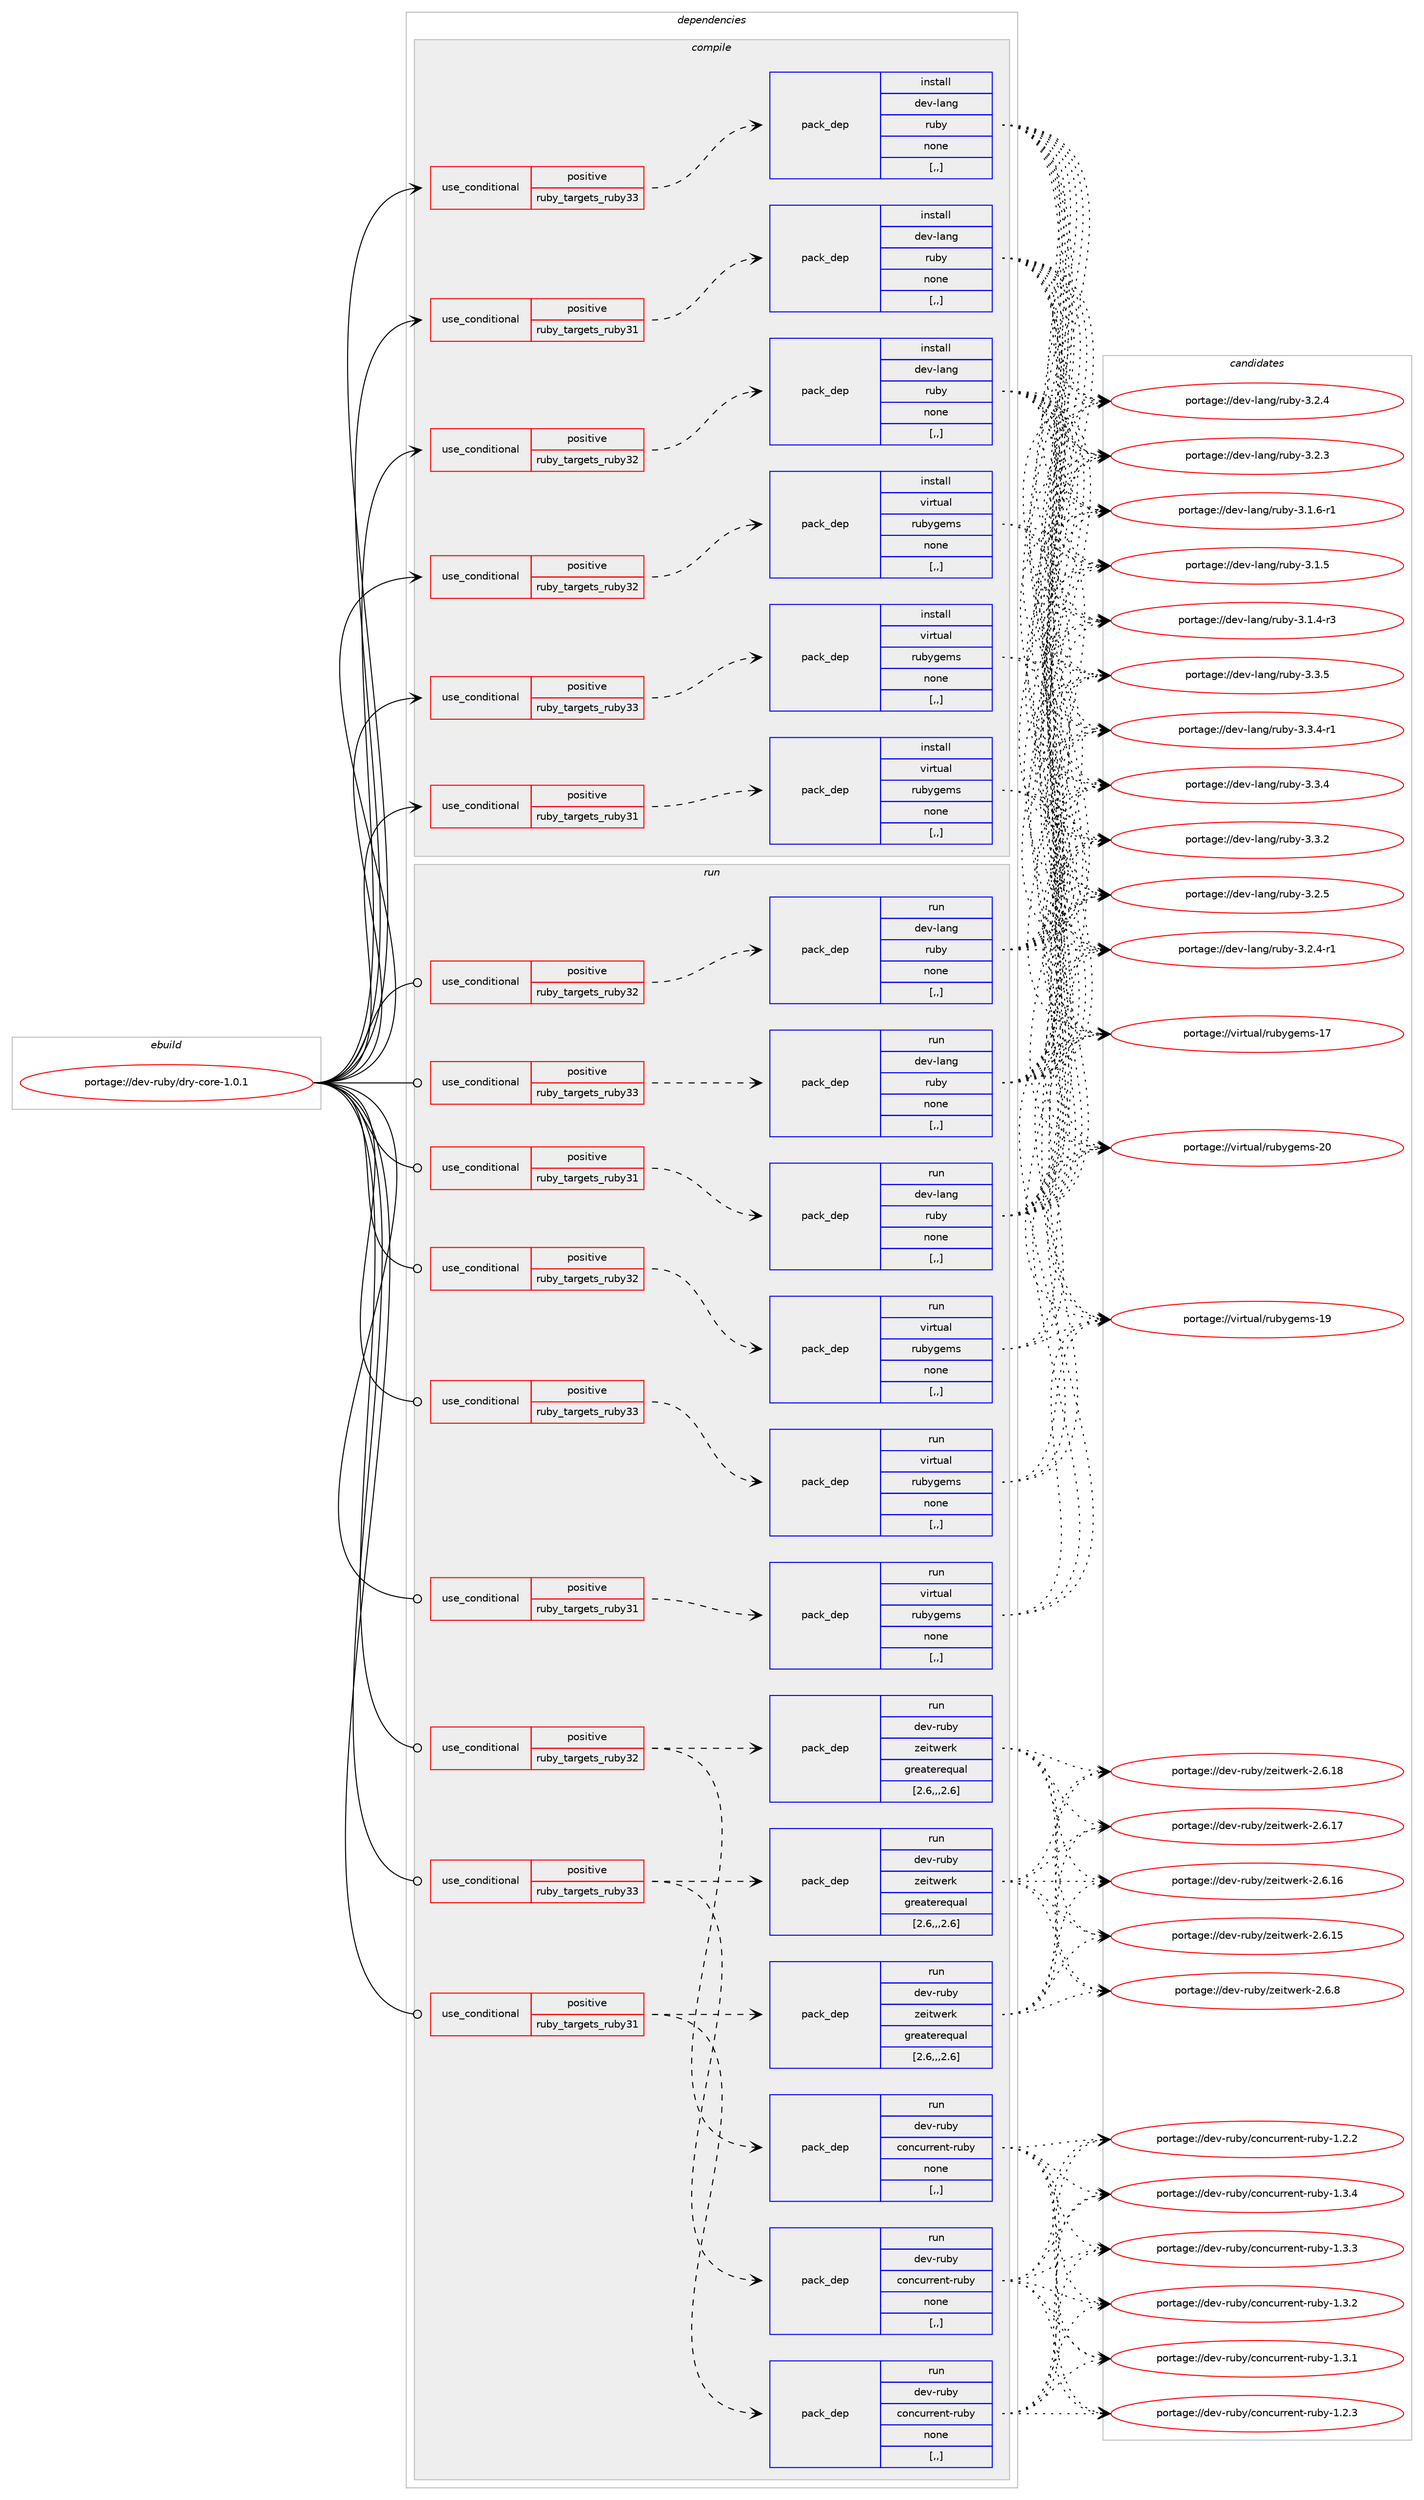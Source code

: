 digraph prolog {

# *************
# Graph options
# *************

newrank=true;
concentrate=true;
compound=true;
graph [rankdir=LR,fontname=Helvetica,fontsize=10,ranksep=1.5];#, ranksep=2.5, nodesep=0.2];
edge  [arrowhead=vee];
node  [fontname=Helvetica,fontsize=10];

# **********
# The ebuild
# **********

subgraph cluster_leftcol {
color=gray;
label=<<i>ebuild</i>>;
id [label="portage://dev-ruby/dry-core-1.0.1", color=red, width=4, href="../dev-ruby/dry-core-1.0.1.svg"];
}

# ****************
# The dependencies
# ****************

subgraph cluster_midcol {
color=gray;
label=<<i>dependencies</i>>;
subgraph cluster_compile {
fillcolor="#eeeeee";
style=filled;
label=<<i>compile</i>>;
subgraph cond177620 {
dependency677371 [label=<<TABLE BORDER="0" CELLBORDER="1" CELLSPACING="0" CELLPADDING="4"><TR><TD ROWSPAN="3" CELLPADDING="10">use_conditional</TD></TR><TR><TD>positive</TD></TR><TR><TD>ruby_targets_ruby31</TD></TR></TABLE>>, shape=none, color=red];
subgraph pack494860 {
dependency677372 [label=<<TABLE BORDER="0" CELLBORDER="1" CELLSPACING="0" CELLPADDING="4" WIDTH="220"><TR><TD ROWSPAN="6" CELLPADDING="30">pack_dep</TD></TR><TR><TD WIDTH="110">install</TD></TR><TR><TD>dev-lang</TD></TR><TR><TD>ruby</TD></TR><TR><TD>none</TD></TR><TR><TD>[,,]</TD></TR></TABLE>>, shape=none, color=blue];
}
dependency677371:e -> dependency677372:w [weight=20,style="dashed",arrowhead="vee"];
}
id:e -> dependency677371:w [weight=20,style="solid",arrowhead="vee"];
subgraph cond177621 {
dependency677373 [label=<<TABLE BORDER="0" CELLBORDER="1" CELLSPACING="0" CELLPADDING="4"><TR><TD ROWSPAN="3" CELLPADDING="10">use_conditional</TD></TR><TR><TD>positive</TD></TR><TR><TD>ruby_targets_ruby31</TD></TR></TABLE>>, shape=none, color=red];
subgraph pack494861 {
dependency677374 [label=<<TABLE BORDER="0" CELLBORDER="1" CELLSPACING="0" CELLPADDING="4" WIDTH="220"><TR><TD ROWSPAN="6" CELLPADDING="30">pack_dep</TD></TR><TR><TD WIDTH="110">install</TD></TR><TR><TD>virtual</TD></TR><TR><TD>rubygems</TD></TR><TR><TD>none</TD></TR><TR><TD>[,,]</TD></TR></TABLE>>, shape=none, color=blue];
}
dependency677373:e -> dependency677374:w [weight=20,style="dashed",arrowhead="vee"];
}
id:e -> dependency677373:w [weight=20,style="solid",arrowhead="vee"];
subgraph cond177622 {
dependency677375 [label=<<TABLE BORDER="0" CELLBORDER="1" CELLSPACING="0" CELLPADDING="4"><TR><TD ROWSPAN="3" CELLPADDING="10">use_conditional</TD></TR><TR><TD>positive</TD></TR><TR><TD>ruby_targets_ruby32</TD></TR></TABLE>>, shape=none, color=red];
subgraph pack494862 {
dependency677376 [label=<<TABLE BORDER="0" CELLBORDER="1" CELLSPACING="0" CELLPADDING="4" WIDTH="220"><TR><TD ROWSPAN="6" CELLPADDING="30">pack_dep</TD></TR><TR><TD WIDTH="110">install</TD></TR><TR><TD>dev-lang</TD></TR><TR><TD>ruby</TD></TR><TR><TD>none</TD></TR><TR><TD>[,,]</TD></TR></TABLE>>, shape=none, color=blue];
}
dependency677375:e -> dependency677376:w [weight=20,style="dashed",arrowhead="vee"];
}
id:e -> dependency677375:w [weight=20,style="solid",arrowhead="vee"];
subgraph cond177623 {
dependency677377 [label=<<TABLE BORDER="0" CELLBORDER="1" CELLSPACING="0" CELLPADDING="4"><TR><TD ROWSPAN="3" CELLPADDING="10">use_conditional</TD></TR><TR><TD>positive</TD></TR><TR><TD>ruby_targets_ruby32</TD></TR></TABLE>>, shape=none, color=red];
subgraph pack494863 {
dependency677378 [label=<<TABLE BORDER="0" CELLBORDER="1" CELLSPACING="0" CELLPADDING="4" WIDTH="220"><TR><TD ROWSPAN="6" CELLPADDING="30">pack_dep</TD></TR><TR><TD WIDTH="110">install</TD></TR><TR><TD>virtual</TD></TR><TR><TD>rubygems</TD></TR><TR><TD>none</TD></TR><TR><TD>[,,]</TD></TR></TABLE>>, shape=none, color=blue];
}
dependency677377:e -> dependency677378:w [weight=20,style="dashed",arrowhead="vee"];
}
id:e -> dependency677377:w [weight=20,style="solid",arrowhead="vee"];
subgraph cond177624 {
dependency677379 [label=<<TABLE BORDER="0" CELLBORDER="1" CELLSPACING="0" CELLPADDING="4"><TR><TD ROWSPAN="3" CELLPADDING="10">use_conditional</TD></TR><TR><TD>positive</TD></TR><TR><TD>ruby_targets_ruby33</TD></TR></TABLE>>, shape=none, color=red];
subgraph pack494864 {
dependency677380 [label=<<TABLE BORDER="0" CELLBORDER="1" CELLSPACING="0" CELLPADDING="4" WIDTH="220"><TR><TD ROWSPAN="6" CELLPADDING="30">pack_dep</TD></TR><TR><TD WIDTH="110">install</TD></TR><TR><TD>dev-lang</TD></TR><TR><TD>ruby</TD></TR><TR><TD>none</TD></TR><TR><TD>[,,]</TD></TR></TABLE>>, shape=none, color=blue];
}
dependency677379:e -> dependency677380:w [weight=20,style="dashed",arrowhead="vee"];
}
id:e -> dependency677379:w [weight=20,style="solid",arrowhead="vee"];
subgraph cond177625 {
dependency677381 [label=<<TABLE BORDER="0" CELLBORDER="1" CELLSPACING="0" CELLPADDING="4"><TR><TD ROWSPAN="3" CELLPADDING="10">use_conditional</TD></TR><TR><TD>positive</TD></TR><TR><TD>ruby_targets_ruby33</TD></TR></TABLE>>, shape=none, color=red];
subgraph pack494865 {
dependency677382 [label=<<TABLE BORDER="0" CELLBORDER="1" CELLSPACING="0" CELLPADDING="4" WIDTH="220"><TR><TD ROWSPAN="6" CELLPADDING="30">pack_dep</TD></TR><TR><TD WIDTH="110">install</TD></TR><TR><TD>virtual</TD></TR><TR><TD>rubygems</TD></TR><TR><TD>none</TD></TR><TR><TD>[,,]</TD></TR></TABLE>>, shape=none, color=blue];
}
dependency677381:e -> dependency677382:w [weight=20,style="dashed",arrowhead="vee"];
}
id:e -> dependency677381:w [weight=20,style="solid",arrowhead="vee"];
}
subgraph cluster_compileandrun {
fillcolor="#eeeeee";
style=filled;
label=<<i>compile and run</i>>;
}
subgraph cluster_run {
fillcolor="#eeeeee";
style=filled;
label=<<i>run</i>>;
subgraph cond177626 {
dependency677383 [label=<<TABLE BORDER="0" CELLBORDER="1" CELLSPACING="0" CELLPADDING="4"><TR><TD ROWSPAN="3" CELLPADDING="10">use_conditional</TD></TR><TR><TD>positive</TD></TR><TR><TD>ruby_targets_ruby31</TD></TR></TABLE>>, shape=none, color=red];
subgraph pack494866 {
dependency677384 [label=<<TABLE BORDER="0" CELLBORDER="1" CELLSPACING="0" CELLPADDING="4" WIDTH="220"><TR><TD ROWSPAN="6" CELLPADDING="30">pack_dep</TD></TR><TR><TD WIDTH="110">run</TD></TR><TR><TD>dev-lang</TD></TR><TR><TD>ruby</TD></TR><TR><TD>none</TD></TR><TR><TD>[,,]</TD></TR></TABLE>>, shape=none, color=blue];
}
dependency677383:e -> dependency677384:w [weight=20,style="dashed",arrowhead="vee"];
}
id:e -> dependency677383:w [weight=20,style="solid",arrowhead="odot"];
subgraph cond177627 {
dependency677385 [label=<<TABLE BORDER="0" CELLBORDER="1" CELLSPACING="0" CELLPADDING="4"><TR><TD ROWSPAN="3" CELLPADDING="10">use_conditional</TD></TR><TR><TD>positive</TD></TR><TR><TD>ruby_targets_ruby31</TD></TR></TABLE>>, shape=none, color=red];
subgraph pack494867 {
dependency677386 [label=<<TABLE BORDER="0" CELLBORDER="1" CELLSPACING="0" CELLPADDING="4" WIDTH="220"><TR><TD ROWSPAN="6" CELLPADDING="30">pack_dep</TD></TR><TR><TD WIDTH="110">run</TD></TR><TR><TD>dev-ruby</TD></TR><TR><TD>concurrent-ruby</TD></TR><TR><TD>none</TD></TR><TR><TD>[,,]</TD></TR></TABLE>>, shape=none, color=blue];
}
dependency677385:e -> dependency677386:w [weight=20,style="dashed",arrowhead="vee"];
subgraph pack494868 {
dependency677387 [label=<<TABLE BORDER="0" CELLBORDER="1" CELLSPACING="0" CELLPADDING="4" WIDTH="220"><TR><TD ROWSPAN="6" CELLPADDING="30">pack_dep</TD></TR><TR><TD WIDTH="110">run</TD></TR><TR><TD>dev-ruby</TD></TR><TR><TD>zeitwerk</TD></TR><TR><TD>greaterequal</TD></TR><TR><TD>[2.6,,,2.6]</TD></TR></TABLE>>, shape=none, color=blue];
}
dependency677385:e -> dependency677387:w [weight=20,style="dashed",arrowhead="vee"];
}
id:e -> dependency677385:w [weight=20,style="solid",arrowhead="odot"];
subgraph cond177628 {
dependency677388 [label=<<TABLE BORDER="0" CELLBORDER="1" CELLSPACING="0" CELLPADDING="4"><TR><TD ROWSPAN="3" CELLPADDING="10">use_conditional</TD></TR><TR><TD>positive</TD></TR><TR><TD>ruby_targets_ruby31</TD></TR></TABLE>>, shape=none, color=red];
subgraph pack494869 {
dependency677389 [label=<<TABLE BORDER="0" CELLBORDER="1" CELLSPACING="0" CELLPADDING="4" WIDTH="220"><TR><TD ROWSPAN="6" CELLPADDING="30">pack_dep</TD></TR><TR><TD WIDTH="110">run</TD></TR><TR><TD>virtual</TD></TR><TR><TD>rubygems</TD></TR><TR><TD>none</TD></TR><TR><TD>[,,]</TD></TR></TABLE>>, shape=none, color=blue];
}
dependency677388:e -> dependency677389:w [weight=20,style="dashed",arrowhead="vee"];
}
id:e -> dependency677388:w [weight=20,style="solid",arrowhead="odot"];
subgraph cond177629 {
dependency677390 [label=<<TABLE BORDER="0" CELLBORDER="1" CELLSPACING="0" CELLPADDING="4"><TR><TD ROWSPAN="3" CELLPADDING="10">use_conditional</TD></TR><TR><TD>positive</TD></TR><TR><TD>ruby_targets_ruby32</TD></TR></TABLE>>, shape=none, color=red];
subgraph pack494870 {
dependency677391 [label=<<TABLE BORDER="0" CELLBORDER="1" CELLSPACING="0" CELLPADDING="4" WIDTH="220"><TR><TD ROWSPAN="6" CELLPADDING="30">pack_dep</TD></TR><TR><TD WIDTH="110">run</TD></TR><TR><TD>dev-lang</TD></TR><TR><TD>ruby</TD></TR><TR><TD>none</TD></TR><TR><TD>[,,]</TD></TR></TABLE>>, shape=none, color=blue];
}
dependency677390:e -> dependency677391:w [weight=20,style="dashed",arrowhead="vee"];
}
id:e -> dependency677390:w [weight=20,style="solid",arrowhead="odot"];
subgraph cond177630 {
dependency677392 [label=<<TABLE BORDER="0" CELLBORDER="1" CELLSPACING="0" CELLPADDING="4"><TR><TD ROWSPAN="3" CELLPADDING="10">use_conditional</TD></TR><TR><TD>positive</TD></TR><TR><TD>ruby_targets_ruby32</TD></TR></TABLE>>, shape=none, color=red];
subgraph pack494871 {
dependency677393 [label=<<TABLE BORDER="0" CELLBORDER="1" CELLSPACING="0" CELLPADDING="4" WIDTH="220"><TR><TD ROWSPAN="6" CELLPADDING="30">pack_dep</TD></TR><TR><TD WIDTH="110">run</TD></TR><TR><TD>dev-ruby</TD></TR><TR><TD>concurrent-ruby</TD></TR><TR><TD>none</TD></TR><TR><TD>[,,]</TD></TR></TABLE>>, shape=none, color=blue];
}
dependency677392:e -> dependency677393:w [weight=20,style="dashed",arrowhead="vee"];
subgraph pack494872 {
dependency677394 [label=<<TABLE BORDER="0" CELLBORDER="1" CELLSPACING="0" CELLPADDING="4" WIDTH="220"><TR><TD ROWSPAN="6" CELLPADDING="30">pack_dep</TD></TR><TR><TD WIDTH="110">run</TD></TR><TR><TD>dev-ruby</TD></TR><TR><TD>zeitwerk</TD></TR><TR><TD>greaterequal</TD></TR><TR><TD>[2.6,,,2.6]</TD></TR></TABLE>>, shape=none, color=blue];
}
dependency677392:e -> dependency677394:w [weight=20,style="dashed",arrowhead="vee"];
}
id:e -> dependency677392:w [weight=20,style="solid",arrowhead="odot"];
subgraph cond177631 {
dependency677395 [label=<<TABLE BORDER="0" CELLBORDER="1" CELLSPACING="0" CELLPADDING="4"><TR><TD ROWSPAN="3" CELLPADDING="10">use_conditional</TD></TR><TR><TD>positive</TD></TR><TR><TD>ruby_targets_ruby32</TD></TR></TABLE>>, shape=none, color=red];
subgraph pack494873 {
dependency677396 [label=<<TABLE BORDER="0" CELLBORDER="1" CELLSPACING="0" CELLPADDING="4" WIDTH="220"><TR><TD ROWSPAN="6" CELLPADDING="30">pack_dep</TD></TR><TR><TD WIDTH="110">run</TD></TR><TR><TD>virtual</TD></TR><TR><TD>rubygems</TD></TR><TR><TD>none</TD></TR><TR><TD>[,,]</TD></TR></TABLE>>, shape=none, color=blue];
}
dependency677395:e -> dependency677396:w [weight=20,style="dashed",arrowhead="vee"];
}
id:e -> dependency677395:w [weight=20,style="solid",arrowhead="odot"];
subgraph cond177632 {
dependency677397 [label=<<TABLE BORDER="0" CELLBORDER="1" CELLSPACING="0" CELLPADDING="4"><TR><TD ROWSPAN="3" CELLPADDING="10">use_conditional</TD></TR><TR><TD>positive</TD></TR><TR><TD>ruby_targets_ruby33</TD></TR></TABLE>>, shape=none, color=red];
subgraph pack494874 {
dependency677398 [label=<<TABLE BORDER="0" CELLBORDER="1" CELLSPACING="0" CELLPADDING="4" WIDTH="220"><TR><TD ROWSPAN="6" CELLPADDING="30">pack_dep</TD></TR><TR><TD WIDTH="110">run</TD></TR><TR><TD>dev-lang</TD></TR><TR><TD>ruby</TD></TR><TR><TD>none</TD></TR><TR><TD>[,,]</TD></TR></TABLE>>, shape=none, color=blue];
}
dependency677397:e -> dependency677398:w [weight=20,style="dashed",arrowhead="vee"];
}
id:e -> dependency677397:w [weight=20,style="solid",arrowhead="odot"];
subgraph cond177633 {
dependency677399 [label=<<TABLE BORDER="0" CELLBORDER="1" CELLSPACING="0" CELLPADDING="4"><TR><TD ROWSPAN="3" CELLPADDING="10">use_conditional</TD></TR><TR><TD>positive</TD></TR><TR><TD>ruby_targets_ruby33</TD></TR></TABLE>>, shape=none, color=red];
subgraph pack494875 {
dependency677400 [label=<<TABLE BORDER="0" CELLBORDER="1" CELLSPACING="0" CELLPADDING="4" WIDTH="220"><TR><TD ROWSPAN="6" CELLPADDING="30">pack_dep</TD></TR><TR><TD WIDTH="110">run</TD></TR><TR><TD>dev-ruby</TD></TR><TR><TD>concurrent-ruby</TD></TR><TR><TD>none</TD></TR><TR><TD>[,,]</TD></TR></TABLE>>, shape=none, color=blue];
}
dependency677399:e -> dependency677400:w [weight=20,style="dashed",arrowhead="vee"];
subgraph pack494876 {
dependency677401 [label=<<TABLE BORDER="0" CELLBORDER="1" CELLSPACING="0" CELLPADDING="4" WIDTH="220"><TR><TD ROWSPAN="6" CELLPADDING="30">pack_dep</TD></TR><TR><TD WIDTH="110">run</TD></TR><TR><TD>dev-ruby</TD></TR><TR><TD>zeitwerk</TD></TR><TR><TD>greaterequal</TD></TR><TR><TD>[2.6,,,2.6]</TD></TR></TABLE>>, shape=none, color=blue];
}
dependency677399:e -> dependency677401:w [weight=20,style="dashed",arrowhead="vee"];
}
id:e -> dependency677399:w [weight=20,style="solid",arrowhead="odot"];
subgraph cond177634 {
dependency677402 [label=<<TABLE BORDER="0" CELLBORDER="1" CELLSPACING="0" CELLPADDING="4"><TR><TD ROWSPAN="3" CELLPADDING="10">use_conditional</TD></TR><TR><TD>positive</TD></TR><TR><TD>ruby_targets_ruby33</TD></TR></TABLE>>, shape=none, color=red];
subgraph pack494877 {
dependency677403 [label=<<TABLE BORDER="0" CELLBORDER="1" CELLSPACING="0" CELLPADDING="4" WIDTH="220"><TR><TD ROWSPAN="6" CELLPADDING="30">pack_dep</TD></TR><TR><TD WIDTH="110">run</TD></TR><TR><TD>virtual</TD></TR><TR><TD>rubygems</TD></TR><TR><TD>none</TD></TR><TR><TD>[,,]</TD></TR></TABLE>>, shape=none, color=blue];
}
dependency677402:e -> dependency677403:w [weight=20,style="dashed",arrowhead="vee"];
}
id:e -> dependency677402:w [weight=20,style="solid",arrowhead="odot"];
}
}

# **************
# The candidates
# **************

subgraph cluster_choices {
rank=same;
color=gray;
label=<<i>candidates</i>>;

subgraph choice494860 {
color=black;
nodesep=1;
choice10010111845108971101034711411798121455146514653 [label="portage://dev-lang/ruby-3.3.5", color=red, width=4,href="../dev-lang/ruby-3.3.5.svg"];
choice100101118451089711010347114117981214551465146524511449 [label="portage://dev-lang/ruby-3.3.4-r1", color=red, width=4,href="../dev-lang/ruby-3.3.4-r1.svg"];
choice10010111845108971101034711411798121455146514652 [label="portage://dev-lang/ruby-3.3.4", color=red, width=4,href="../dev-lang/ruby-3.3.4.svg"];
choice10010111845108971101034711411798121455146514650 [label="portage://dev-lang/ruby-3.3.2", color=red, width=4,href="../dev-lang/ruby-3.3.2.svg"];
choice10010111845108971101034711411798121455146504653 [label="portage://dev-lang/ruby-3.2.5", color=red, width=4,href="../dev-lang/ruby-3.2.5.svg"];
choice100101118451089711010347114117981214551465046524511449 [label="portage://dev-lang/ruby-3.2.4-r1", color=red, width=4,href="../dev-lang/ruby-3.2.4-r1.svg"];
choice10010111845108971101034711411798121455146504652 [label="portage://dev-lang/ruby-3.2.4", color=red, width=4,href="../dev-lang/ruby-3.2.4.svg"];
choice10010111845108971101034711411798121455146504651 [label="portage://dev-lang/ruby-3.2.3", color=red, width=4,href="../dev-lang/ruby-3.2.3.svg"];
choice100101118451089711010347114117981214551464946544511449 [label="portage://dev-lang/ruby-3.1.6-r1", color=red, width=4,href="../dev-lang/ruby-3.1.6-r1.svg"];
choice10010111845108971101034711411798121455146494653 [label="portage://dev-lang/ruby-3.1.5", color=red, width=4,href="../dev-lang/ruby-3.1.5.svg"];
choice100101118451089711010347114117981214551464946524511451 [label="portage://dev-lang/ruby-3.1.4-r3", color=red, width=4,href="../dev-lang/ruby-3.1.4-r3.svg"];
dependency677372:e -> choice10010111845108971101034711411798121455146514653:w [style=dotted,weight="100"];
dependency677372:e -> choice100101118451089711010347114117981214551465146524511449:w [style=dotted,weight="100"];
dependency677372:e -> choice10010111845108971101034711411798121455146514652:w [style=dotted,weight="100"];
dependency677372:e -> choice10010111845108971101034711411798121455146514650:w [style=dotted,weight="100"];
dependency677372:e -> choice10010111845108971101034711411798121455146504653:w [style=dotted,weight="100"];
dependency677372:e -> choice100101118451089711010347114117981214551465046524511449:w [style=dotted,weight="100"];
dependency677372:e -> choice10010111845108971101034711411798121455146504652:w [style=dotted,weight="100"];
dependency677372:e -> choice10010111845108971101034711411798121455146504651:w [style=dotted,weight="100"];
dependency677372:e -> choice100101118451089711010347114117981214551464946544511449:w [style=dotted,weight="100"];
dependency677372:e -> choice10010111845108971101034711411798121455146494653:w [style=dotted,weight="100"];
dependency677372:e -> choice100101118451089711010347114117981214551464946524511451:w [style=dotted,weight="100"];
}
subgraph choice494861 {
color=black;
nodesep=1;
choice118105114116117971084711411798121103101109115455048 [label="portage://virtual/rubygems-20", color=red, width=4,href="../virtual/rubygems-20.svg"];
choice118105114116117971084711411798121103101109115454957 [label="portage://virtual/rubygems-19", color=red, width=4,href="../virtual/rubygems-19.svg"];
choice118105114116117971084711411798121103101109115454955 [label="portage://virtual/rubygems-17", color=red, width=4,href="../virtual/rubygems-17.svg"];
dependency677374:e -> choice118105114116117971084711411798121103101109115455048:w [style=dotted,weight="100"];
dependency677374:e -> choice118105114116117971084711411798121103101109115454957:w [style=dotted,weight="100"];
dependency677374:e -> choice118105114116117971084711411798121103101109115454955:w [style=dotted,weight="100"];
}
subgraph choice494862 {
color=black;
nodesep=1;
choice10010111845108971101034711411798121455146514653 [label="portage://dev-lang/ruby-3.3.5", color=red, width=4,href="../dev-lang/ruby-3.3.5.svg"];
choice100101118451089711010347114117981214551465146524511449 [label="portage://dev-lang/ruby-3.3.4-r1", color=red, width=4,href="../dev-lang/ruby-3.3.4-r1.svg"];
choice10010111845108971101034711411798121455146514652 [label="portage://dev-lang/ruby-3.3.4", color=red, width=4,href="../dev-lang/ruby-3.3.4.svg"];
choice10010111845108971101034711411798121455146514650 [label="portage://dev-lang/ruby-3.3.2", color=red, width=4,href="../dev-lang/ruby-3.3.2.svg"];
choice10010111845108971101034711411798121455146504653 [label="portage://dev-lang/ruby-3.2.5", color=red, width=4,href="../dev-lang/ruby-3.2.5.svg"];
choice100101118451089711010347114117981214551465046524511449 [label="portage://dev-lang/ruby-3.2.4-r1", color=red, width=4,href="../dev-lang/ruby-3.2.4-r1.svg"];
choice10010111845108971101034711411798121455146504652 [label="portage://dev-lang/ruby-3.2.4", color=red, width=4,href="../dev-lang/ruby-3.2.4.svg"];
choice10010111845108971101034711411798121455146504651 [label="portage://dev-lang/ruby-3.2.3", color=red, width=4,href="../dev-lang/ruby-3.2.3.svg"];
choice100101118451089711010347114117981214551464946544511449 [label="portage://dev-lang/ruby-3.1.6-r1", color=red, width=4,href="../dev-lang/ruby-3.1.6-r1.svg"];
choice10010111845108971101034711411798121455146494653 [label="portage://dev-lang/ruby-3.1.5", color=red, width=4,href="../dev-lang/ruby-3.1.5.svg"];
choice100101118451089711010347114117981214551464946524511451 [label="portage://dev-lang/ruby-3.1.4-r3", color=red, width=4,href="../dev-lang/ruby-3.1.4-r3.svg"];
dependency677376:e -> choice10010111845108971101034711411798121455146514653:w [style=dotted,weight="100"];
dependency677376:e -> choice100101118451089711010347114117981214551465146524511449:w [style=dotted,weight="100"];
dependency677376:e -> choice10010111845108971101034711411798121455146514652:w [style=dotted,weight="100"];
dependency677376:e -> choice10010111845108971101034711411798121455146514650:w [style=dotted,weight="100"];
dependency677376:e -> choice10010111845108971101034711411798121455146504653:w [style=dotted,weight="100"];
dependency677376:e -> choice100101118451089711010347114117981214551465046524511449:w [style=dotted,weight="100"];
dependency677376:e -> choice10010111845108971101034711411798121455146504652:w [style=dotted,weight="100"];
dependency677376:e -> choice10010111845108971101034711411798121455146504651:w [style=dotted,weight="100"];
dependency677376:e -> choice100101118451089711010347114117981214551464946544511449:w [style=dotted,weight="100"];
dependency677376:e -> choice10010111845108971101034711411798121455146494653:w [style=dotted,weight="100"];
dependency677376:e -> choice100101118451089711010347114117981214551464946524511451:w [style=dotted,weight="100"];
}
subgraph choice494863 {
color=black;
nodesep=1;
choice118105114116117971084711411798121103101109115455048 [label="portage://virtual/rubygems-20", color=red, width=4,href="../virtual/rubygems-20.svg"];
choice118105114116117971084711411798121103101109115454957 [label="portage://virtual/rubygems-19", color=red, width=4,href="../virtual/rubygems-19.svg"];
choice118105114116117971084711411798121103101109115454955 [label="portage://virtual/rubygems-17", color=red, width=4,href="../virtual/rubygems-17.svg"];
dependency677378:e -> choice118105114116117971084711411798121103101109115455048:w [style=dotted,weight="100"];
dependency677378:e -> choice118105114116117971084711411798121103101109115454957:w [style=dotted,weight="100"];
dependency677378:e -> choice118105114116117971084711411798121103101109115454955:w [style=dotted,weight="100"];
}
subgraph choice494864 {
color=black;
nodesep=1;
choice10010111845108971101034711411798121455146514653 [label="portage://dev-lang/ruby-3.3.5", color=red, width=4,href="../dev-lang/ruby-3.3.5.svg"];
choice100101118451089711010347114117981214551465146524511449 [label="portage://dev-lang/ruby-3.3.4-r1", color=red, width=4,href="../dev-lang/ruby-3.3.4-r1.svg"];
choice10010111845108971101034711411798121455146514652 [label="portage://dev-lang/ruby-3.3.4", color=red, width=4,href="../dev-lang/ruby-3.3.4.svg"];
choice10010111845108971101034711411798121455146514650 [label="portage://dev-lang/ruby-3.3.2", color=red, width=4,href="../dev-lang/ruby-3.3.2.svg"];
choice10010111845108971101034711411798121455146504653 [label="portage://dev-lang/ruby-3.2.5", color=red, width=4,href="../dev-lang/ruby-3.2.5.svg"];
choice100101118451089711010347114117981214551465046524511449 [label="portage://dev-lang/ruby-3.2.4-r1", color=red, width=4,href="../dev-lang/ruby-3.2.4-r1.svg"];
choice10010111845108971101034711411798121455146504652 [label="portage://dev-lang/ruby-3.2.4", color=red, width=4,href="../dev-lang/ruby-3.2.4.svg"];
choice10010111845108971101034711411798121455146504651 [label="portage://dev-lang/ruby-3.2.3", color=red, width=4,href="../dev-lang/ruby-3.2.3.svg"];
choice100101118451089711010347114117981214551464946544511449 [label="portage://dev-lang/ruby-3.1.6-r1", color=red, width=4,href="../dev-lang/ruby-3.1.6-r1.svg"];
choice10010111845108971101034711411798121455146494653 [label="portage://dev-lang/ruby-3.1.5", color=red, width=4,href="../dev-lang/ruby-3.1.5.svg"];
choice100101118451089711010347114117981214551464946524511451 [label="portage://dev-lang/ruby-3.1.4-r3", color=red, width=4,href="../dev-lang/ruby-3.1.4-r3.svg"];
dependency677380:e -> choice10010111845108971101034711411798121455146514653:w [style=dotted,weight="100"];
dependency677380:e -> choice100101118451089711010347114117981214551465146524511449:w [style=dotted,weight="100"];
dependency677380:e -> choice10010111845108971101034711411798121455146514652:w [style=dotted,weight="100"];
dependency677380:e -> choice10010111845108971101034711411798121455146514650:w [style=dotted,weight="100"];
dependency677380:e -> choice10010111845108971101034711411798121455146504653:w [style=dotted,weight="100"];
dependency677380:e -> choice100101118451089711010347114117981214551465046524511449:w [style=dotted,weight="100"];
dependency677380:e -> choice10010111845108971101034711411798121455146504652:w [style=dotted,weight="100"];
dependency677380:e -> choice10010111845108971101034711411798121455146504651:w [style=dotted,weight="100"];
dependency677380:e -> choice100101118451089711010347114117981214551464946544511449:w [style=dotted,weight="100"];
dependency677380:e -> choice10010111845108971101034711411798121455146494653:w [style=dotted,weight="100"];
dependency677380:e -> choice100101118451089711010347114117981214551464946524511451:w [style=dotted,weight="100"];
}
subgraph choice494865 {
color=black;
nodesep=1;
choice118105114116117971084711411798121103101109115455048 [label="portage://virtual/rubygems-20", color=red, width=4,href="../virtual/rubygems-20.svg"];
choice118105114116117971084711411798121103101109115454957 [label="portage://virtual/rubygems-19", color=red, width=4,href="../virtual/rubygems-19.svg"];
choice118105114116117971084711411798121103101109115454955 [label="portage://virtual/rubygems-17", color=red, width=4,href="../virtual/rubygems-17.svg"];
dependency677382:e -> choice118105114116117971084711411798121103101109115455048:w [style=dotted,weight="100"];
dependency677382:e -> choice118105114116117971084711411798121103101109115454957:w [style=dotted,weight="100"];
dependency677382:e -> choice118105114116117971084711411798121103101109115454955:w [style=dotted,weight="100"];
}
subgraph choice494866 {
color=black;
nodesep=1;
choice10010111845108971101034711411798121455146514653 [label="portage://dev-lang/ruby-3.3.5", color=red, width=4,href="../dev-lang/ruby-3.3.5.svg"];
choice100101118451089711010347114117981214551465146524511449 [label="portage://dev-lang/ruby-3.3.4-r1", color=red, width=4,href="../dev-lang/ruby-3.3.4-r1.svg"];
choice10010111845108971101034711411798121455146514652 [label="portage://dev-lang/ruby-3.3.4", color=red, width=4,href="../dev-lang/ruby-3.3.4.svg"];
choice10010111845108971101034711411798121455146514650 [label="portage://dev-lang/ruby-3.3.2", color=red, width=4,href="../dev-lang/ruby-3.3.2.svg"];
choice10010111845108971101034711411798121455146504653 [label="portage://dev-lang/ruby-3.2.5", color=red, width=4,href="../dev-lang/ruby-3.2.5.svg"];
choice100101118451089711010347114117981214551465046524511449 [label="portage://dev-lang/ruby-3.2.4-r1", color=red, width=4,href="../dev-lang/ruby-3.2.4-r1.svg"];
choice10010111845108971101034711411798121455146504652 [label="portage://dev-lang/ruby-3.2.4", color=red, width=4,href="../dev-lang/ruby-3.2.4.svg"];
choice10010111845108971101034711411798121455146504651 [label="portage://dev-lang/ruby-3.2.3", color=red, width=4,href="../dev-lang/ruby-3.2.3.svg"];
choice100101118451089711010347114117981214551464946544511449 [label="portage://dev-lang/ruby-3.1.6-r1", color=red, width=4,href="../dev-lang/ruby-3.1.6-r1.svg"];
choice10010111845108971101034711411798121455146494653 [label="portage://dev-lang/ruby-3.1.5", color=red, width=4,href="../dev-lang/ruby-3.1.5.svg"];
choice100101118451089711010347114117981214551464946524511451 [label="portage://dev-lang/ruby-3.1.4-r3", color=red, width=4,href="../dev-lang/ruby-3.1.4-r3.svg"];
dependency677384:e -> choice10010111845108971101034711411798121455146514653:w [style=dotted,weight="100"];
dependency677384:e -> choice100101118451089711010347114117981214551465146524511449:w [style=dotted,weight="100"];
dependency677384:e -> choice10010111845108971101034711411798121455146514652:w [style=dotted,weight="100"];
dependency677384:e -> choice10010111845108971101034711411798121455146514650:w [style=dotted,weight="100"];
dependency677384:e -> choice10010111845108971101034711411798121455146504653:w [style=dotted,weight="100"];
dependency677384:e -> choice100101118451089711010347114117981214551465046524511449:w [style=dotted,weight="100"];
dependency677384:e -> choice10010111845108971101034711411798121455146504652:w [style=dotted,weight="100"];
dependency677384:e -> choice10010111845108971101034711411798121455146504651:w [style=dotted,weight="100"];
dependency677384:e -> choice100101118451089711010347114117981214551464946544511449:w [style=dotted,weight="100"];
dependency677384:e -> choice10010111845108971101034711411798121455146494653:w [style=dotted,weight="100"];
dependency677384:e -> choice100101118451089711010347114117981214551464946524511451:w [style=dotted,weight="100"];
}
subgraph choice494867 {
color=black;
nodesep=1;
choice10010111845114117981214799111110991171141141011101164511411798121454946514652 [label="portage://dev-ruby/concurrent-ruby-1.3.4", color=red, width=4,href="../dev-ruby/concurrent-ruby-1.3.4.svg"];
choice10010111845114117981214799111110991171141141011101164511411798121454946514651 [label="portage://dev-ruby/concurrent-ruby-1.3.3", color=red, width=4,href="../dev-ruby/concurrent-ruby-1.3.3.svg"];
choice10010111845114117981214799111110991171141141011101164511411798121454946514650 [label="portage://dev-ruby/concurrent-ruby-1.3.2", color=red, width=4,href="../dev-ruby/concurrent-ruby-1.3.2.svg"];
choice10010111845114117981214799111110991171141141011101164511411798121454946514649 [label="portage://dev-ruby/concurrent-ruby-1.3.1", color=red, width=4,href="../dev-ruby/concurrent-ruby-1.3.1.svg"];
choice10010111845114117981214799111110991171141141011101164511411798121454946504651 [label="portage://dev-ruby/concurrent-ruby-1.2.3", color=red, width=4,href="../dev-ruby/concurrent-ruby-1.2.3.svg"];
choice10010111845114117981214799111110991171141141011101164511411798121454946504650 [label="portage://dev-ruby/concurrent-ruby-1.2.2", color=red, width=4,href="../dev-ruby/concurrent-ruby-1.2.2.svg"];
dependency677386:e -> choice10010111845114117981214799111110991171141141011101164511411798121454946514652:w [style=dotted,weight="100"];
dependency677386:e -> choice10010111845114117981214799111110991171141141011101164511411798121454946514651:w [style=dotted,weight="100"];
dependency677386:e -> choice10010111845114117981214799111110991171141141011101164511411798121454946514650:w [style=dotted,weight="100"];
dependency677386:e -> choice10010111845114117981214799111110991171141141011101164511411798121454946514649:w [style=dotted,weight="100"];
dependency677386:e -> choice10010111845114117981214799111110991171141141011101164511411798121454946504651:w [style=dotted,weight="100"];
dependency677386:e -> choice10010111845114117981214799111110991171141141011101164511411798121454946504650:w [style=dotted,weight="100"];
}
subgraph choice494868 {
color=black;
nodesep=1;
choice10010111845114117981214712210110511611910111410745504654464956 [label="portage://dev-ruby/zeitwerk-2.6.18", color=red, width=4,href="../dev-ruby/zeitwerk-2.6.18.svg"];
choice10010111845114117981214712210110511611910111410745504654464955 [label="portage://dev-ruby/zeitwerk-2.6.17", color=red, width=4,href="../dev-ruby/zeitwerk-2.6.17.svg"];
choice10010111845114117981214712210110511611910111410745504654464954 [label="portage://dev-ruby/zeitwerk-2.6.16", color=red, width=4,href="../dev-ruby/zeitwerk-2.6.16.svg"];
choice10010111845114117981214712210110511611910111410745504654464953 [label="portage://dev-ruby/zeitwerk-2.6.15", color=red, width=4,href="../dev-ruby/zeitwerk-2.6.15.svg"];
choice100101118451141179812147122101105116119101114107455046544656 [label="portage://dev-ruby/zeitwerk-2.6.8", color=red, width=4,href="../dev-ruby/zeitwerk-2.6.8.svg"];
dependency677387:e -> choice10010111845114117981214712210110511611910111410745504654464956:w [style=dotted,weight="100"];
dependency677387:e -> choice10010111845114117981214712210110511611910111410745504654464955:w [style=dotted,weight="100"];
dependency677387:e -> choice10010111845114117981214712210110511611910111410745504654464954:w [style=dotted,weight="100"];
dependency677387:e -> choice10010111845114117981214712210110511611910111410745504654464953:w [style=dotted,weight="100"];
dependency677387:e -> choice100101118451141179812147122101105116119101114107455046544656:w [style=dotted,weight="100"];
}
subgraph choice494869 {
color=black;
nodesep=1;
choice118105114116117971084711411798121103101109115455048 [label="portage://virtual/rubygems-20", color=red, width=4,href="../virtual/rubygems-20.svg"];
choice118105114116117971084711411798121103101109115454957 [label="portage://virtual/rubygems-19", color=red, width=4,href="../virtual/rubygems-19.svg"];
choice118105114116117971084711411798121103101109115454955 [label="portage://virtual/rubygems-17", color=red, width=4,href="../virtual/rubygems-17.svg"];
dependency677389:e -> choice118105114116117971084711411798121103101109115455048:w [style=dotted,weight="100"];
dependency677389:e -> choice118105114116117971084711411798121103101109115454957:w [style=dotted,weight="100"];
dependency677389:e -> choice118105114116117971084711411798121103101109115454955:w [style=dotted,weight="100"];
}
subgraph choice494870 {
color=black;
nodesep=1;
choice10010111845108971101034711411798121455146514653 [label="portage://dev-lang/ruby-3.3.5", color=red, width=4,href="../dev-lang/ruby-3.3.5.svg"];
choice100101118451089711010347114117981214551465146524511449 [label="portage://dev-lang/ruby-3.3.4-r1", color=red, width=4,href="../dev-lang/ruby-3.3.4-r1.svg"];
choice10010111845108971101034711411798121455146514652 [label="portage://dev-lang/ruby-3.3.4", color=red, width=4,href="../dev-lang/ruby-3.3.4.svg"];
choice10010111845108971101034711411798121455146514650 [label="portage://dev-lang/ruby-3.3.2", color=red, width=4,href="../dev-lang/ruby-3.3.2.svg"];
choice10010111845108971101034711411798121455146504653 [label="portage://dev-lang/ruby-3.2.5", color=red, width=4,href="../dev-lang/ruby-3.2.5.svg"];
choice100101118451089711010347114117981214551465046524511449 [label="portage://dev-lang/ruby-3.2.4-r1", color=red, width=4,href="../dev-lang/ruby-3.2.4-r1.svg"];
choice10010111845108971101034711411798121455146504652 [label="portage://dev-lang/ruby-3.2.4", color=red, width=4,href="../dev-lang/ruby-3.2.4.svg"];
choice10010111845108971101034711411798121455146504651 [label="portage://dev-lang/ruby-3.2.3", color=red, width=4,href="../dev-lang/ruby-3.2.3.svg"];
choice100101118451089711010347114117981214551464946544511449 [label="portage://dev-lang/ruby-3.1.6-r1", color=red, width=4,href="../dev-lang/ruby-3.1.6-r1.svg"];
choice10010111845108971101034711411798121455146494653 [label="portage://dev-lang/ruby-3.1.5", color=red, width=4,href="../dev-lang/ruby-3.1.5.svg"];
choice100101118451089711010347114117981214551464946524511451 [label="portage://dev-lang/ruby-3.1.4-r3", color=red, width=4,href="../dev-lang/ruby-3.1.4-r3.svg"];
dependency677391:e -> choice10010111845108971101034711411798121455146514653:w [style=dotted,weight="100"];
dependency677391:e -> choice100101118451089711010347114117981214551465146524511449:w [style=dotted,weight="100"];
dependency677391:e -> choice10010111845108971101034711411798121455146514652:w [style=dotted,weight="100"];
dependency677391:e -> choice10010111845108971101034711411798121455146514650:w [style=dotted,weight="100"];
dependency677391:e -> choice10010111845108971101034711411798121455146504653:w [style=dotted,weight="100"];
dependency677391:e -> choice100101118451089711010347114117981214551465046524511449:w [style=dotted,weight="100"];
dependency677391:e -> choice10010111845108971101034711411798121455146504652:w [style=dotted,weight="100"];
dependency677391:e -> choice10010111845108971101034711411798121455146504651:w [style=dotted,weight="100"];
dependency677391:e -> choice100101118451089711010347114117981214551464946544511449:w [style=dotted,weight="100"];
dependency677391:e -> choice10010111845108971101034711411798121455146494653:w [style=dotted,weight="100"];
dependency677391:e -> choice100101118451089711010347114117981214551464946524511451:w [style=dotted,weight="100"];
}
subgraph choice494871 {
color=black;
nodesep=1;
choice10010111845114117981214799111110991171141141011101164511411798121454946514652 [label="portage://dev-ruby/concurrent-ruby-1.3.4", color=red, width=4,href="../dev-ruby/concurrent-ruby-1.3.4.svg"];
choice10010111845114117981214799111110991171141141011101164511411798121454946514651 [label="portage://dev-ruby/concurrent-ruby-1.3.3", color=red, width=4,href="../dev-ruby/concurrent-ruby-1.3.3.svg"];
choice10010111845114117981214799111110991171141141011101164511411798121454946514650 [label="portage://dev-ruby/concurrent-ruby-1.3.2", color=red, width=4,href="../dev-ruby/concurrent-ruby-1.3.2.svg"];
choice10010111845114117981214799111110991171141141011101164511411798121454946514649 [label="portage://dev-ruby/concurrent-ruby-1.3.1", color=red, width=4,href="../dev-ruby/concurrent-ruby-1.3.1.svg"];
choice10010111845114117981214799111110991171141141011101164511411798121454946504651 [label="portage://dev-ruby/concurrent-ruby-1.2.3", color=red, width=4,href="../dev-ruby/concurrent-ruby-1.2.3.svg"];
choice10010111845114117981214799111110991171141141011101164511411798121454946504650 [label="portage://dev-ruby/concurrent-ruby-1.2.2", color=red, width=4,href="../dev-ruby/concurrent-ruby-1.2.2.svg"];
dependency677393:e -> choice10010111845114117981214799111110991171141141011101164511411798121454946514652:w [style=dotted,weight="100"];
dependency677393:e -> choice10010111845114117981214799111110991171141141011101164511411798121454946514651:w [style=dotted,weight="100"];
dependency677393:e -> choice10010111845114117981214799111110991171141141011101164511411798121454946514650:w [style=dotted,weight="100"];
dependency677393:e -> choice10010111845114117981214799111110991171141141011101164511411798121454946514649:w [style=dotted,weight="100"];
dependency677393:e -> choice10010111845114117981214799111110991171141141011101164511411798121454946504651:w [style=dotted,weight="100"];
dependency677393:e -> choice10010111845114117981214799111110991171141141011101164511411798121454946504650:w [style=dotted,weight="100"];
}
subgraph choice494872 {
color=black;
nodesep=1;
choice10010111845114117981214712210110511611910111410745504654464956 [label="portage://dev-ruby/zeitwerk-2.6.18", color=red, width=4,href="../dev-ruby/zeitwerk-2.6.18.svg"];
choice10010111845114117981214712210110511611910111410745504654464955 [label="portage://dev-ruby/zeitwerk-2.6.17", color=red, width=4,href="../dev-ruby/zeitwerk-2.6.17.svg"];
choice10010111845114117981214712210110511611910111410745504654464954 [label="portage://dev-ruby/zeitwerk-2.6.16", color=red, width=4,href="../dev-ruby/zeitwerk-2.6.16.svg"];
choice10010111845114117981214712210110511611910111410745504654464953 [label="portage://dev-ruby/zeitwerk-2.6.15", color=red, width=4,href="../dev-ruby/zeitwerk-2.6.15.svg"];
choice100101118451141179812147122101105116119101114107455046544656 [label="portage://dev-ruby/zeitwerk-2.6.8", color=red, width=4,href="../dev-ruby/zeitwerk-2.6.8.svg"];
dependency677394:e -> choice10010111845114117981214712210110511611910111410745504654464956:w [style=dotted,weight="100"];
dependency677394:e -> choice10010111845114117981214712210110511611910111410745504654464955:w [style=dotted,weight="100"];
dependency677394:e -> choice10010111845114117981214712210110511611910111410745504654464954:w [style=dotted,weight="100"];
dependency677394:e -> choice10010111845114117981214712210110511611910111410745504654464953:w [style=dotted,weight="100"];
dependency677394:e -> choice100101118451141179812147122101105116119101114107455046544656:w [style=dotted,weight="100"];
}
subgraph choice494873 {
color=black;
nodesep=1;
choice118105114116117971084711411798121103101109115455048 [label="portage://virtual/rubygems-20", color=red, width=4,href="../virtual/rubygems-20.svg"];
choice118105114116117971084711411798121103101109115454957 [label="portage://virtual/rubygems-19", color=red, width=4,href="../virtual/rubygems-19.svg"];
choice118105114116117971084711411798121103101109115454955 [label="portage://virtual/rubygems-17", color=red, width=4,href="../virtual/rubygems-17.svg"];
dependency677396:e -> choice118105114116117971084711411798121103101109115455048:w [style=dotted,weight="100"];
dependency677396:e -> choice118105114116117971084711411798121103101109115454957:w [style=dotted,weight="100"];
dependency677396:e -> choice118105114116117971084711411798121103101109115454955:w [style=dotted,weight="100"];
}
subgraph choice494874 {
color=black;
nodesep=1;
choice10010111845108971101034711411798121455146514653 [label="portage://dev-lang/ruby-3.3.5", color=red, width=4,href="../dev-lang/ruby-3.3.5.svg"];
choice100101118451089711010347114117981214551465146524511449 [label="portage://dev-lang/ruby-3.3.4-r1", color=red, width=4,href="../dev-lang/ruby-3.3.4-r1.svg"];
choice10010111845108971101034711411798121455146514652 [label="portage://dev-lang/ruby-3.3.4", color=red, width=4,href="../dev-lang/ruby-3.3.4.svg"];
choice10010111845108971101034711411798121455146514650 [label="portage://dev-lang/ruby-3.3.2", color=red, width=4,href="../dev-lang/ruby-3.3.2.svg"];
choice10010111845108971101034711411798121455146504653 [label="portage://dev-lang/ruby-3.2.5", color=red, width=4,href="../dev-lang/ruby-3.2.5.svg"];
choice100101118451089711010347114117981214551465046524511449 [label="portage://dev-lang/ruby-3.2.4-r1", color=red, width=4,href="../dev-lang/ruby-3.2.4-r1.svg"];
choice10010111845108971101034711411798121455146504652 [label="portage://dev-lang/ruby-3.2.4", color=red, width=4,href="../dev-lang/ruby-3.2.4.svg"];
choice10010111845108971101034711411798121455146504651 [label="portage://dev-lang/ruby-3.2.3", color=red, width=4,href="../dev-lang/ruby-3.2.3.svg"];
choice100101118451089711010347114117981214551464946544511449 [label="portage://dev-lang/ruby-3.1.6-r1", color=red, width=4,href="../dev-lang/ruby-3.1.6-r1.svg"];
choice10010111845108971101034711411798121455146494653 [label="portage://dev-lang/ruby-3.1.5", color=red, width=4,href="../dev-lang/ruby-3.1.5.svg"];
choice100101118451089711010347114117981214551464946524511451 [label="portage://dev-lang/ruby-3.1.4-r3", color=red, width=4,href="../dev-lang/ruby-3.1.4-r3.svg"];
dependency677398:e -> choice10010111845108971101034711411798121455146514653:w [style=dotted,weight="100"];
dependency677398:e -> choice100101118451089711010347114117981214551465146524511449:w [style=dotted,weight="100"];
dependency677398:e -> choice10010111845108971101034711411798121455146514652:w [style=dotted,weight="100"];
dependency677398:e -> choice10010111845108971101034711411798121455146514650:w [style=dotted,weight="100"];
dependency677398:e -> choice10010111845108971101034711411798121455146504653:w [style=dotted,weight="100"];
dependency677398:e -> choice100101118451089711010347114117981214551465046524511449:w [style=dotted,weight="100"];
dependency677398:e -> choice10010111845108971101034711411798121455146504652:w [style=dotted,weight="100"];
dependency677398:e -> choice10010111845108971101034711411798121455146504651:w [style=dotted,weight="100"];
dependency677398:e -> choice100101118451089711010347114117981214551464946544511449:w [style=dotted,weight="100"];
dependency677398:e -> choice10010111845108971101034711411798121455146494653:w [style=dotted,weight="100"];
dependency677398:e -> choice100101118451089711010347114117981214551464946524511451:w [style=dotted,weight="100"];
}
subgraph choice494875 {
color=black;
nodesep=1;
choice10010111845114117981214799111110991171141141011101164511411798121454946514652 [label="portage://dev-ruby/concurrent-ruby-1.3.4", color=red, width=4,href="../dev-ruby/concurrent-ruby-1.3.4.svg"];
choice10010111845114117981214799111110991171141141011101164511411798121454946514651 [label="portage://dev-ruby/concurrent-ruby-1.3.3", color=red, width=4,href="../dev-ruby/concurrent-ruby-1.3.3.svg"];
choice10010111845114117981214799111110991171141141011101164511411798121454946514650 [label="portage://dev-ruby/concurrent-ruby-1.3.2", color=red, width=4,href="../dev-ruby/concurrent-ruby-1.3.2.svg"];
choice10010111845114117981214799111110991171141141011101164511411798121454946514649 [label="portage://dev-ruby/concurrent-ruby-1.3.1", color=red, width=4,href="../dev-ruby/concurrent-ruby-1.3.1.svg"];
choice10010111845114117981214799111110991171141141011101164511411798121454946504651 [label="portage://dev-ruby/concurrent-ruby-1.2.3", color=red, width=4,href="../dev-ruby/concurrent-ruby-1.2.3.svg"];
choice10010111845114117981214799111110991171141141011101164511411798121454946504650 [label="portage://dev-ruby/concurrent-ruby-1.2.2", color=red, width=4,href="../dev-ruby/concurrent-ruby-1.2.2.svg"];
dependency677400:e -> choice10010111845114117981214799111110991171141141011101164511411798121454946514652:w [style=dotted,weight="100"];
dependency677400:e -> choice10010111845114117981214799111110991171141141011101164511411798121454946514651:w [style=dotted,weight="100"];
dependency677400:e -> choice10010111845114117981214799111110991171141141011101164511411798121454946514650:w [style=dotted,weight="100"];
dependency677400:e -> choice10010111845114117981214799111110991171141141011101164511411798121454946514649:w [style=dotted,weight="100"];
dependency677400:e -> choice10010111845114117981214799111110991171141141011101164511411798121454946504651:w [style=dotted,weight="100"];
dependency677400:e -> choice10010111845114117981214799111110991171141141011101164511411798121454946504650:w [style=dotted,weight="100"];
}
subgraph choice494876 {
color=black;
nodesep=1;
choice10010111845114117981214712210110511611910111410745504654464956 [label="portage://dev-ruby/zeitwerk-2.6.18", color=red, width=4,href="../dev-ruby/zeitwerk-2.6.18.svg"];
choice10010111845114117981214712210110511611910111410745504654464955 [label="portage://dev-ruby/zeitwerk-2.6.17", color=red, width=4,href="../dev-ruby/zeitwerk-2.6.17.svg"];
choice10010111845114117981214712210110511611910111410745504654464954 [label="portage://dev-ruby/zeitwerk-2.6.16", color=red, width=4,href="../dev-ruby/zeitwerk-2.6.16.svg"];
choice10010111845114117981214712210110511611910111410745504654464953 [label="portage://dev-ruby/zeitwerk-2.6.15", color=red, width=4,href="../dev-ruby/zeitwerk-2.6.15.svg"];
choice100101118451141179812147122101105116119101114107455046544656 [label="portage://dev-ruby/zeitwerk-2.6.8", color=red, width=4,href="../dev-ruby/zeitwerk-2.6.8.svg"];
dependency677401:e -> choice10010111845114117981214712210110511611910111410745504654464956:w [style=dotted,weight="100"];
dependency677401:e -> choice10010111845114117981214712210110511611910111410745504654464955:w [style=dotted,weight="100"];
dependency677401:e -> choice10010111845114117981214712210110511611910111410745504654464954:w [style=dotted,weight="100"];
dependency677401:e -> choice10010111845114117981214712210110511611910111410745504654464953:w [style=dotted,weight="100"];
dependency677401:e -> choice100101118451141179812147122101105116119101114107455046544656:w [style=dotted,weight="100"];
}
subgraph choice494877 {
color=black;
nodesep=1;
choice118105114116117971084711411798121103101109115455048 [label="portage://virtual/rubygems-20", color=red, width=4,href="../virtual/rubygems-20.svg"];
choice118105114116117971084711411798121103101109115454957 [label="portage://virtual/rubygems-19", color=red, width=4,href="../virtual/rubygems-19.svg"];
choice118105114116117971084711411798121103101109115454955 [label="portage://virtual/rubygems-17", color=red, width=4,href="../virtual/rubygems-17.svg"];
dependency677403:e -> choice118105114116117971084711411798121103101109115455048:w [style=dotted,weight="100"];
dependency677403:e -> choice118105114116117971084711411798121103101109115454957:w [style=dotted,weight="100"];
dependency677403:e -> choice118105114116117971084711411798121103101109115454955:w [style=dotted,weight="100"];
}
}

}
